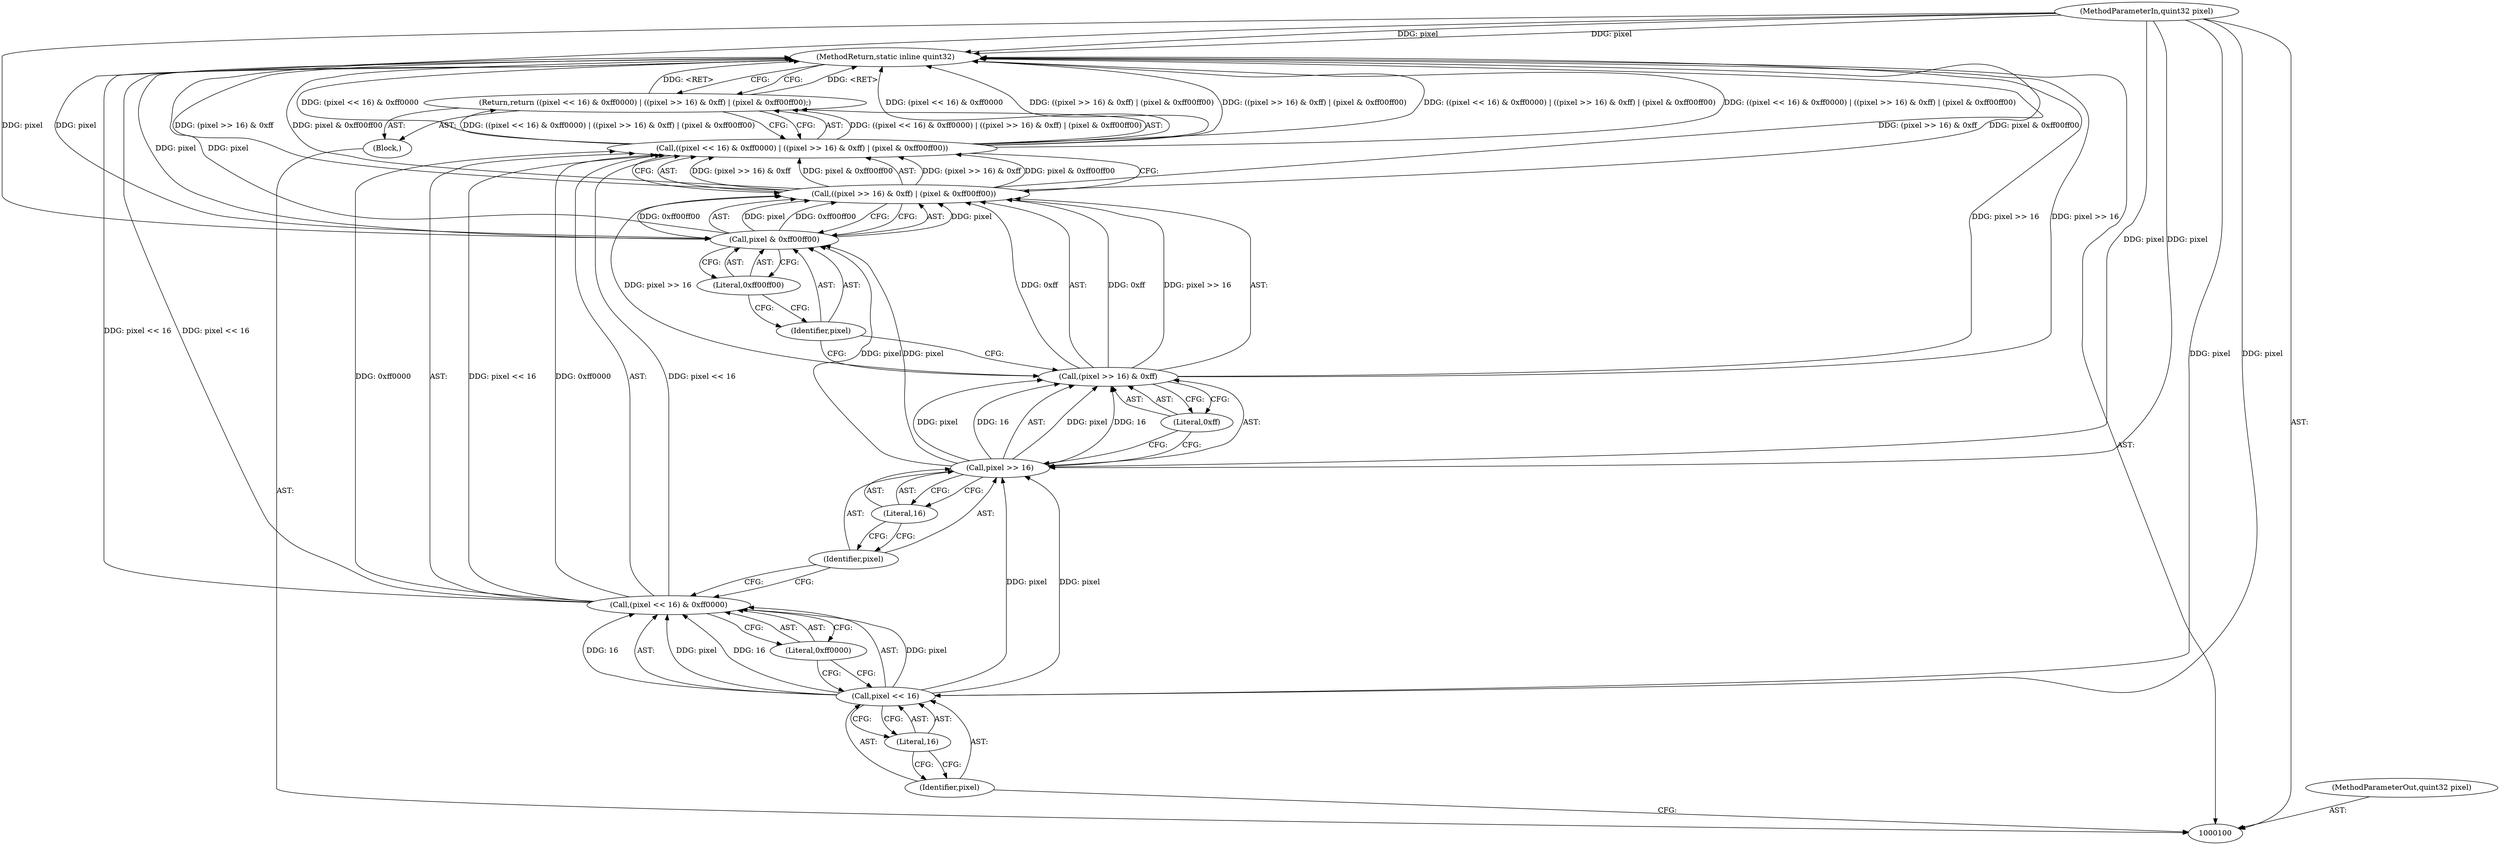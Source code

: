 digraph "1_Chrome_04915c26ea193247b8a29aa24bfa34578ef5d39e" {
"1000119" [label="(MethodReturn,static inline quint32)"];
"1000101" [label="(MethodParameterIn,quint32 pixel)"];
"1000146" [label="(MethodParameterOut,quint32 pixel)"];
"1000102" [label="(Block,)"];
"1000104" [label="(Call,((pixel << 16) & 0xff0000) | ((pixel >> 16) & 0xff) | (pixel & 0xff00ff00))"];
"1000105" [label="(Call,(pixel << 16) & 0xff0000)"];
"1000106" [label="(Call,pixel << 16)"];
"1000107" [label="(Identifier,pixel)"];
"1000108" [label="(Literal,16)"];
"1000109" [label="(Literal,0xff0000)"];
"1000103" [label="(Return,return ((pixel << 16) & 0xff0000) | ((pixel >> 16) & 0xff) | (pixel & 0xff00ff00);)"];
"1000110" [label="(Call,((pixel >> 16) & 0xff) | (pixel & 0xff00ff00))"];
"1000111" [label="(Call,(pixel >> 16) & 0xff)"];
"1000112" [label="(Call,pixel >> 16)"];
"1000113" [label="(Identifier,pixel)"];
"1000114" [label="(Literal,16)"];
"1000115" [label="(Literal,0xff)"];
"1000116" [label="(Call,pixel & 0xff00ff00)"];
"1000117" [label="(Identifier,pixel)"];
"1000118" [label="(Literal,0xff00ff00)"];
"1000119" -> "1000100"  [label="AST: "];
"1000119" -> "1000103"  [label="CFG: "];
"1000116" -> "1000119"  [label="DDG: pixel"];
"1000104" -> "1000119"  [label="DDG: ((pixel << 16) & 0xff0000) | ((pixel >> 16) & 0xff) | (pixel & 0xff00ff00)"];
"1000104" -> "1000119"  [label="DDG: (pixel << 16) & 0xff0000"];
"1000104" -> "1000119"  [label="DDG: ((pixel >> 16) & 0xff) | (pixel & 0xff00ff00)"];
"1000111" -> "1000119"  [label="DDG: pixel >> 16"];
"1000105" -> "1000119"  [label="DDG: pixel << 16"];
"1000101" -> "1000119"  [label="DDG: pixel"];
"1000110" -> "1000119"  [label="DDG: (pixel >> 16) & 0xff"];
"1000110" -> "1000119"  [label="DDG: pixel & 0xff00ff00"];
"1000103" -> "1000119"  [label="DDG: <RET>"];
"1000101" -> "1000100"  [label="AST: "];
"1000101" -> "1000119"  [label="DDG: pixel"];
"1000101" -> "1000106"  [label="DDG: pixel"];
"1000101" -> "1000112"  [label="DDG: pixel"];
"1000101" -> "1000116"  [label="DDG: pixel"];
"1000146" -> "1000100"  [label="AST: "];
"1000102" -> "1000100"  [label="AST: "];
"1000103" -> "1000102"  [label="AST: "];
"1000104" -> "1000103"  [label="AST: "];
"1000104" -> "1000110"  [label="CFG: "];
"1000105" -> "1000104"  [label="AST: "];
"1000110" -> "1000104"  [label="AST: "];
"1000103" -> "1000104"  [label="CFG: "];
"1000104" -> "1000119"  [label="DDG: ((pixel << 16) & 0xff0000) | ((pixel >> 16) & 0xff) | (pixel & 0xff00ff00)"];
"1000104" -> "1000119"  [label="DDG: (pixel << 16) & 0xff0000"];
"1000104" -> "1000119"  [label="DDG: ((pixel >> 16) & 0xff) | (pixel & 0xff00ff00)"];
"1000104" -> "1000103"  [label="DDG: ((pixel << 16) & 0xff0000) | ((pixel >> 16) & 0xff) | (pixel & 0xff00ff00)"];
"1000105" -> "1000104"  [label="DDG: pixel << 16"];
"1000105" -> "1000104"  [label="DDG: 0xff0000"];
"1000110" -> "1000104"  [label="DDG: (pixel >> 16) & 0xff"];
"1000110" -> "1000104"  [label="DDG: pixel & 0xff00ff00"];
"1000105" -> "1000104"  [label="AST: "];
"1000105" -> "1000109"  [label="CFG: "];
"1000106" -> "1000105"  [label="AST: "];
"1000109" -> "1000105"  [label="AST: "];
"1000113" -> "1000105"  [label="CFG: "];
"1000105" -> "1000119"  [label="DDG: pixel << 16"];
"1000105" -> "1000104"  [label="DDG: pixel << 16"];
"1000105" -> "1000104"  [label="DDG: 0xff0000"];
"1000106" -> "1000105"  [label="DDG: pixel"];
"1000106" -> "1000105"  [label="DDG: 16"];
"1000106" -> "1000105"  [label="AST: "];
"1000106" -> "1000108"  [label="CFG: "];
"1000107" -> "1000106"  [label="AST: "];
"1000108" -> "1000106"  [label="AST: "];
"1000109" -> "1000106"  [label="CFG: "];
"1000106" -> "1000105"  [label="DDG: pixel"];
"1000106" -> "1000105"  [label="DDG: 16"];
"1000101" -> "1000106"  [label="DDG: pixel"];
"1000106" -> "1000112"  [label="DDG: pixel"];
"1000107" -> "1000106"  [label="AST: "];
"1000107" -> "1000100"  [label="CFG: "];
"1000108" -> "1000107"  [label="CFG: "];
"1000108" -> "1000106"  [label="AST: "];
"1000108" -> "1000107"  [label="CFG: "];
"1000106" -> "1000108"  [label="CFG: "];
"1000109" -> "1000105"  [label="AST: "];
"1000109" -> "1000106"  [label="CFG: "];
"1000105" -> "1000109"  [label="CFG: "];
"1000103" -> "1000102"  [label="AST: "];
"1000103" -> "1000104"  [label="CFG: "];
"1000104" -> "1000103"  [label="AST: "];
"1000119" -> "1000103"  [label="CFG: "];
"1000103" -> "1000119"  [label="DDG: <RET>"];
"1000104" -> "1000103"  [label="DDG: ((pixel << 16) & 0xff0000) | ((pixel >> 16) & 0xff) | (pixel & 0xff00ff00)"];
"1000110" -> "1000104"  [label="AST: "];
"1000110" -> "1000116"  [label="CFG: "];
"1000111" -> "1000110"  [label="AST: "];
"1000116" -> "1000110"  [label="AST: "];
"1000104" -> "1000110"  [label="CFG: "];
"1000110" -> "1000119"  [label="DDG: (pixel >> 16) & 0xff"];
"1000110" -> "1000119"  [label="DDG: pixel & 0xff00ff00"];
"1000110" -> "1000104"  [label="DDG: (pixel >> 16) & 0xff"];
"1000110" -> "1000104"  [label="DDG: pixel & 0xff00ff00"];
"1000111" -> "1000110"  [label="DDG: pixel >> 16"];
"1000111" -> "1000110"  [label="DDG: 0xff"];
"1000116" -> "1000110"  [label="DDG: pixel"];
"1000116" -> "1000110"  [label="DDG: 0xff00ff00"];
"1000111" -> "1000110"  [label="AST: "];
"1000111" -> "1000115"  [label="CFG: "];
"1000112" -> "1000111"  [label="AST: "];
"1000115" -> "1000111"  [label="AST: "];
"1000117" -> "1000111"  [label="CFG: "];
"1000111" -> "1000119"  [label="DDG: pixel >> 16"];
"1000111" -> "1000110"  [label="DDG: pixel >> 16"];
"1000111" -> "1000110"  [label="DDG: 0xff"];
"1000112" -> "1000111"  [label="DDG: pixel"];
"1000112" -> "1000111"  [label="DDG: 16"];
"1000112" -> "1000111"  [label="AST: "];
"1000112" -> "1000114"  [label="CFG: "];
"1000113" -> "1000112"  [label="AST: "];
"1000114" -> "1000112"  [label="AST: "];
"1000115" -> "1000112"  [label="CFG: "];
"1000112" -> "1000111"  [label="DDG: pixel"];
"1000112" -> "1000111"  [label="DDG: 16"];
"1000106" -> "1000112"  [label="DDG: pixel"];
"1000101" -> "1000112"  [label="DDG: pixel"];
"1000112" -> "1000116"  [label="DDG: pixel"];
"1000113" -> "1000112"  [label="AST: "];
"1000113" -> "1000105"  [label="CFG: "];
"1000114" -> "1000113"  [label="CFG: "];
"1000114" -> "1000112"  [label="AST: "];
"1000114" -> "1000113"  [label="CFG: "];
"1000112" -> "1000114"  [label="CFG: "];
"1000115" -> "1000111"  [label="AST: "];
"1000115" -> "1000112"  [label="CFG: "];
"1000111" -> "1000115"  [label="CFG: "];
"1000116" -> "1000110"  [label="AST: "];
"1000116" -> "1000118"  [label="CFG: "];
"1000117" -> "1000116"  [label="AST: "];
"1000118" -> "1000116"  [label="AST: "];
"1000110" -> "1000116"  [label="CFG: "];
"1000116" -> "1000119"  [label="DDG: pixel"];
"1000116" -> "1000110"  [label="DDG: pixel"];
"1000116" -> "1000110"  [label="DDG: 0xff00ff00"];
"1000112" -> "1000116"  [label="DDG: pixel"];
"1000101" -> "1000116"  [label="DDG: pixel"];
"1000117" -> "1000116"  [label="AST: "];
"1000117" -> "1000111"  [label="CFG: "];
"1000118" -> "1000117"  [label="CFG: "];
"1000118" -> "1000116"  [label="AST: "];
"1000118" -> "1000117"  [label="CFG: "];
"1000116" -> "1000118"  [label="CFG: "];
}
